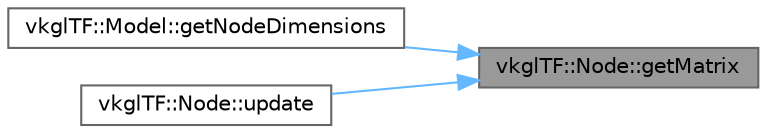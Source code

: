 digraph "vkglTF::Node::getMatrix"
{
 // LATEX_PDF_SIZE
  bgcolor="transparent";
  edge [fontname=Helvetica,fontsize=10,labelfontname=Helvetica,labelfontsize=10];
  node [fontname=Helvetica,fontsize=10,shape=box,height=0.2,width=0.4];
  rankdir="RL";
  Node1 [id="Node000001",label="vkglTF::Node::getMatrix",height=0.2,width=0.4,color="gray40", fillcolor="grey60", style="filled", fontcolor="black",tooltip=" "];
  Node1 -> Node2 [id="edge1_Node000001_Node000002",dir="back",color="steelblue1",style="solid",tooltip=" "];
  Node2 [id="Node000002",label="vkglTF::Model::getNodeDimensions",height=0.2,width=0.4,color="grey40", fillcolor="white", style="filled",URL="$classvkgl_t_f_1_1_model.html#aa95beb567674bb1fea913ac80e5df19c",tooltip=" "];
  Node1 -> Node3 [id="edge2_Node000001_Node000003",dir="back",color="steelblue1",style="solid",tooltip=" "];
  Node3 [id="Node000003",label="vkglTF::Node::update",height=0.2,width=0.4,color="grey40", fillcolor="white", style="filled",URL="$structvkgl_t_f_1_1_node.html#a897db957a3199a23cff18b49e57505cc",tooltip=" "];
}
